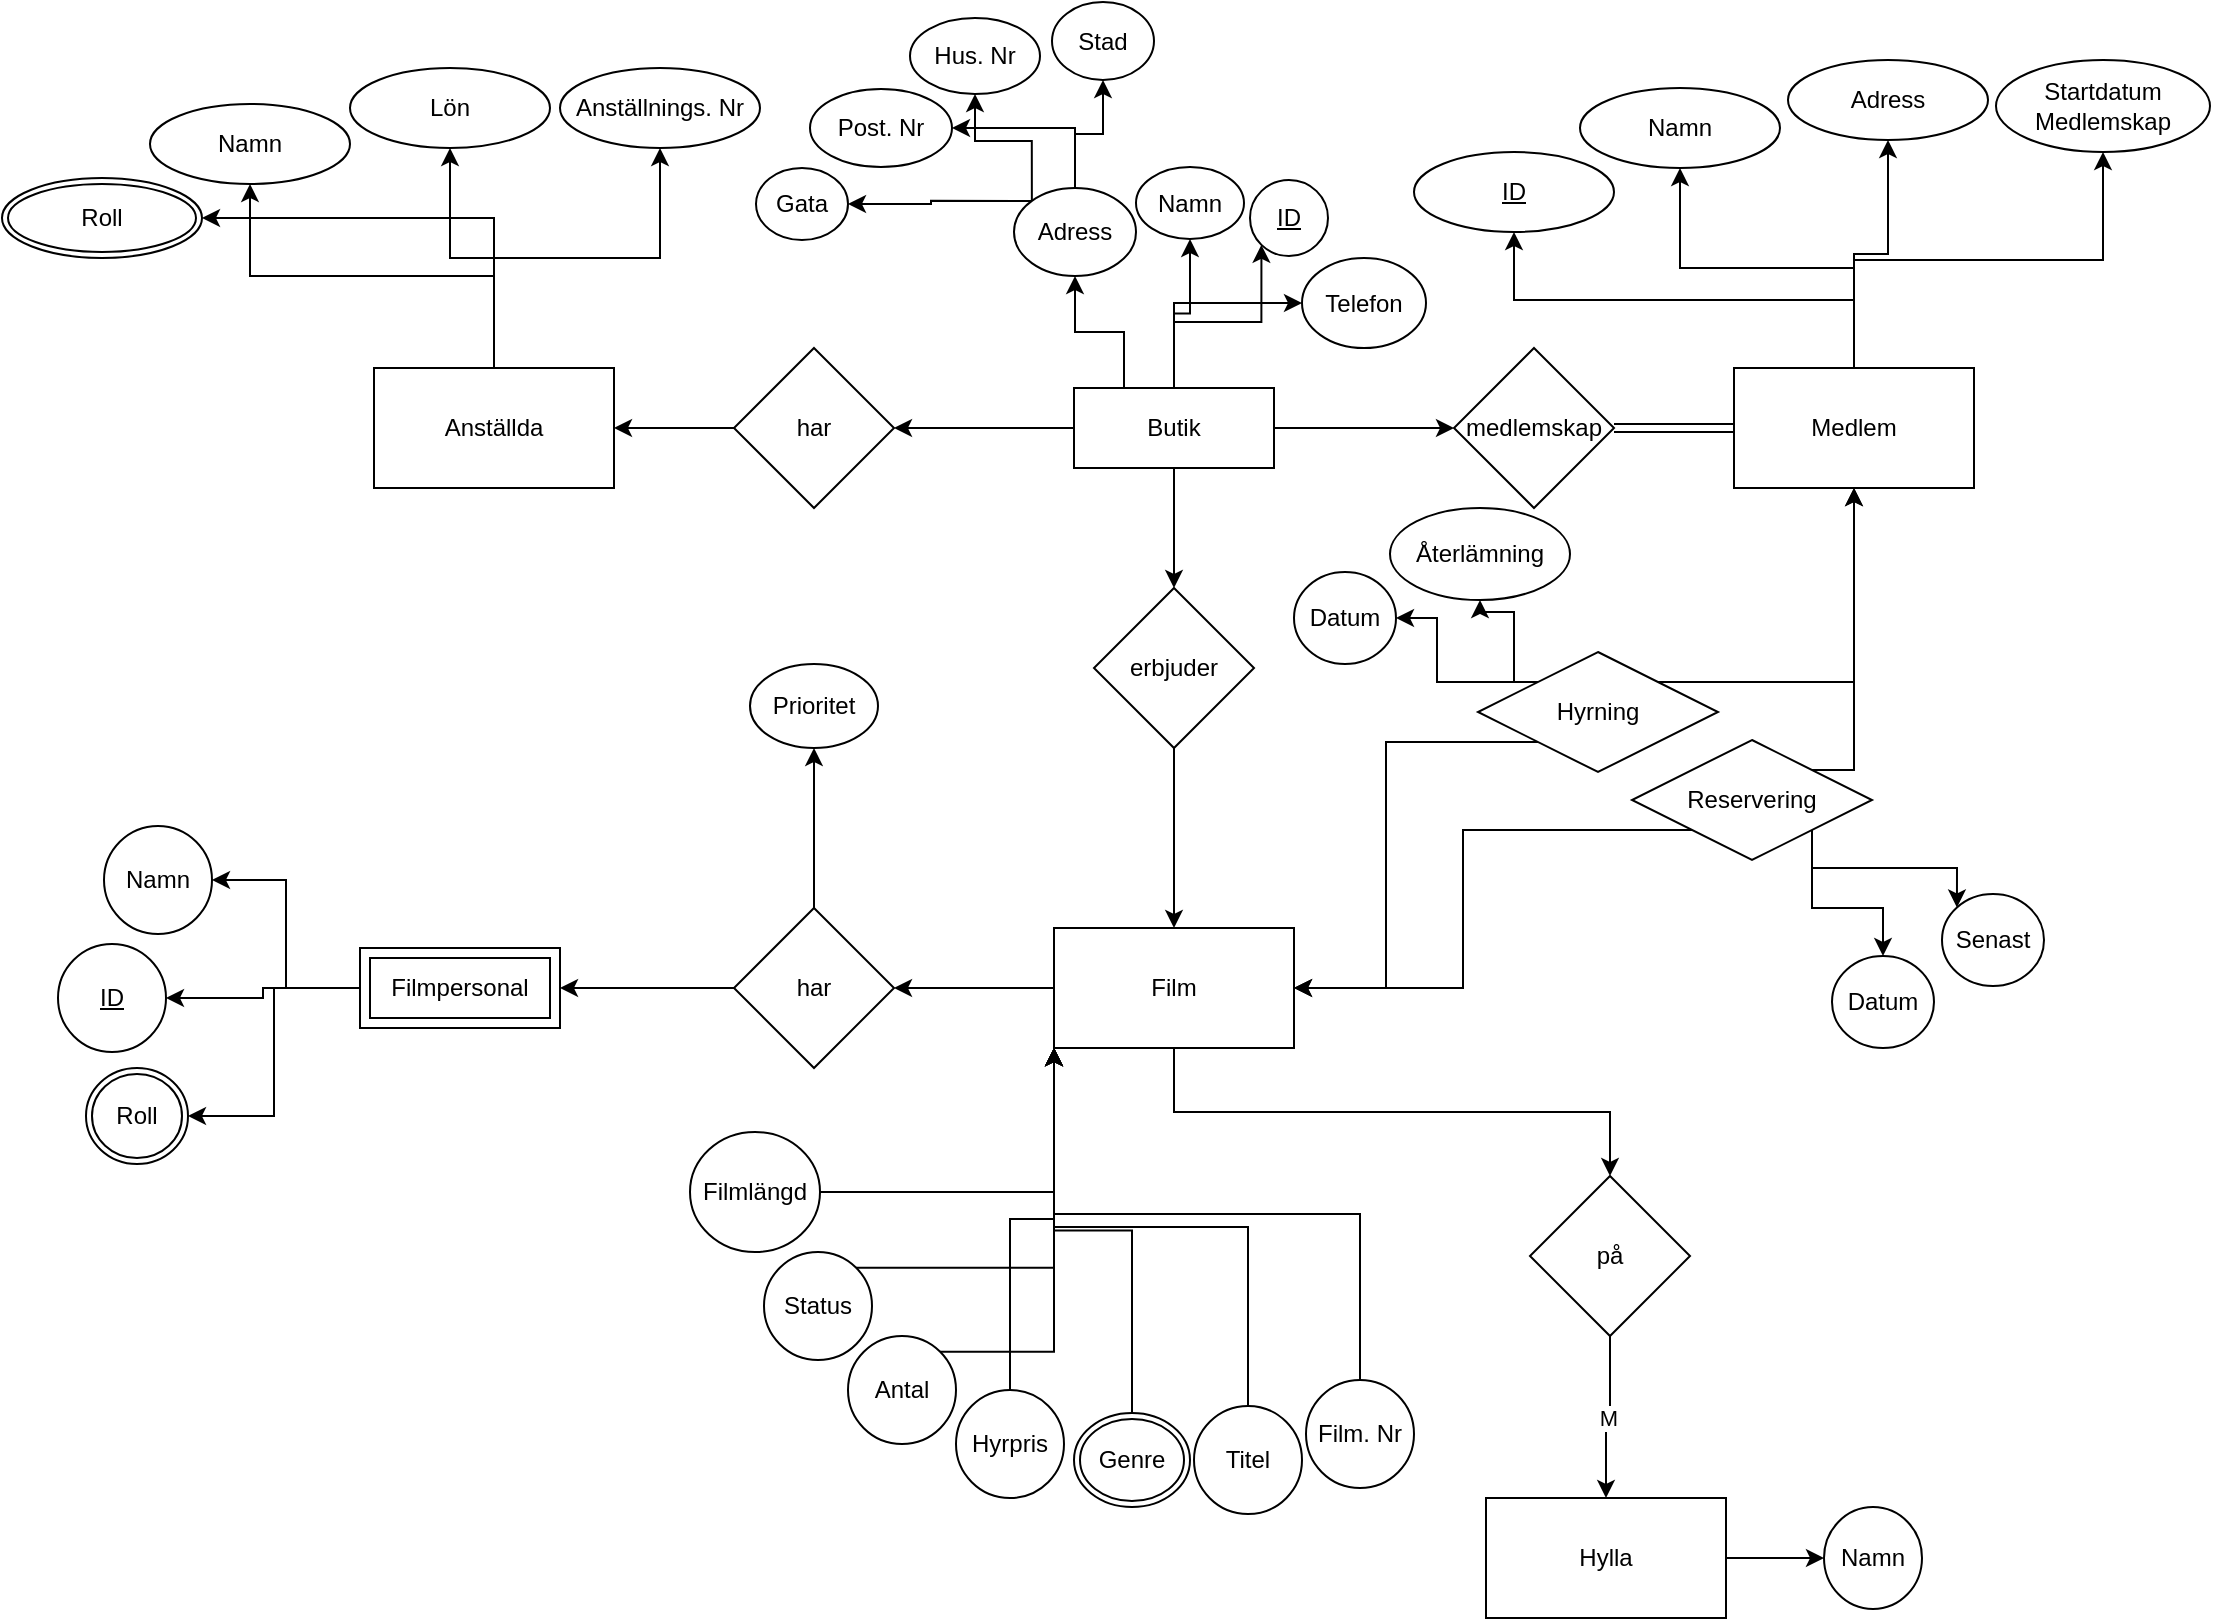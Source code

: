 <mxfile version="24.7.13">
  <diagram name="Page-1" id="VY43RfDWQqQzOh5i8nwG">
    <mxGraphModel dx="1687" dy="3247" grid="0" gridSize="10" guides="1" tooltips="1" connect="1" arrows="1" fold="1" page="1" pageScale="1" pageWidth="1654" pageHeight="2336" math="0" shadow="0">
      <root>
        <mxCell id="0" />
        <mxCell id="1" parent="0" />
        <mxCell id="sKR4lGurP6SKgYdF-C8X-225" value="" style="edgeStyle=orthogonalEdgeStyle;rounded=0;orthogonalLoop=1;jettySize=auto;html=1;" edge="1" parent="1" source="sKR4lGurP6SKgYdF-C8X-223" target="sKR4lGurP6SKgYdF-C8X-224">
          <mxGeometry relative="1" as="geometry" />
        </mxCell>
        <mxCell id="sKR4lGurP6SKgYdF-C8X-229" value="" style="edgeStyle=orthogonalEdgeStyle;rounded=0;orthogonalLoop=1;jettySize=auto;html=1;" edge="1" parent="1" source="sKR4lGurP6SKgYdF-C8X-223" target="sKR4lGurP6SKgYdF-C8X-228">
          <mxGeometry relative="1" as="geometry" />
        </mxCell>
        <mxCell id="sKR4lGurP6SKgYdF-C8X-266" style="edgeStyle=orthogonalEdgeStyle;rounded=0;orthogonalLoop=1;jettySize=auto;html=1;exitX=0.25;exitY=0;exitDx=0;exitDy=0;entryX=0.5;entryY=1;entryDx=0;entryDy=0;" edge="1" parent="1" source="sKR4lGurP6SKgYdF-C8X-223" target="sKR4lGurP6SKgYdF-C8X-260">
          <mxGeometry relative="1" as="geometry" />
        </mxCell>
        <mxCell id="sKR4lGurP6SKgYdF-C8X-273" style="edgeStyle=orthogonalEdgeStyle;rounded=0;orthogonalLoop=1;jettySize=auto;html=1;exitX=0.5;exitY=0;exitDx=0;exitDy=0;entryX=0.5;entryY=1;entryDx=0;entryDy=0;" edge="1" parent="1" source="sKR4lGurP6SKgYdF-C8X-223" target="sKR4lGurP6SKgYdF-C8X-269">
          <mxGeometry relative="1" as="geometry" />
        </mxCell>
        <mxCell id="sKR4lGurP6SKgYdF-C8X-274" style="edgeStyle=orthogonalEdgeStyle;rounded=0;orthogonalLoop=1;jettySize=auto;html=1;exitX=0.5;exitY=0;exitDx=0;exitDy=0;entryX=0;entryY=1;entryDx=0;entryDy=0;" edge="1" parent="1" source="sKR4lGurP6SKgYdF-C8X-223" target="sKR4lGurP6SKgYdF-C8X-270">
          <mxGeometry relative="1" as="geometry" />
        </mxCell>
        <mxCell id="sKR4lGurP6SKgYdF-C8X-275" style="edgeStyle=orthogonalEdgeStyle;rounded=0;orthogonalLoop=1;jettySize=auto;html=1;exitX=0.5;exitY=0;exitDx=0;exitDy=0;entryX=0;entryY=0.5;entryDx=0;entryDy=0;" edge="1" parent="1" source="sKR4lGurP6SKgYdF-C8X-223" target="sKR4lGurP6SKgYdF-C8X-272">
          <mxGeometry relative="1" as="geometry" />
        </mxCell>
        <mxCell id="sKR4lGurP6SKgYdF-C8X-277" value="" style="edgeStyle=orthogonalEdgeStyle;rounded=0;orthogonalLoop=1;jettySize=auto;html=1;" edge="1" parent="1" source="sKR4lGurP6SKgYdF-C8X-223" target="sKR4lGurP6SKgYdF-C8X-276">
          <mxGeometry relative="1" as="geometry" />
        </mxCell>
        <mxCell id="sKR4lGurP6SKgYdF-C8X-223" value="Butik" style="whiteSpace=wrap;html=1;align=center;" vertex="1" parent="1">
          <mxGeometry x="777" y="169" width="100" height="40" as="geometry" />
        </mxCell>
        <mxCell id="sKR4lGurP6SKgYdF-C8X-227" value="" style="edgeStyle=orthogonalEdgeStyle;rounded=0;orthogonalLoop=1;jettySize=auto;html=1;" edge="1" parent="1" source="sKR4lGurP6SKgYdF-C8X-224" target="sKR4lGurP6SKgYdF-C8X-226">
          <mxGeometry relative="1" as="geometry" />
        </mxCell>
        <mxCell id="sKR4lGurP6SKgYdF-C8X-224" value="har" style="rhombus;whiteSpace=wrap;html=1;" vertex="1" parent="1">
          <mxGeometry x="607" y="149" width="80" height="80" as="geometry" />
        </mxCell>
        <mxCell id="sKR4lGurP6SKgYdF-C8X-244" style="edgeStyle=orthogonalEdgeStyle;rounded=0;orthogonalLoop=1;jettySize=auto;html=1;exitX=0.5;exitY=0;exitDx=0;exitDy=0;entryX=1;entryY=0.5;entryDx=0;entryDy=0;" edge="1" parent="1" source="sKR4lGurP6SKgYdF-C8X-226" target="sKR4lGurP6SKgYdF-C8X-241">
          <mxGeometry relative="1" as="geometry" />
        </mxCell>
        <mxCell id="sKR4lGurP6SKgYdF-C8X-245" style="edgeStyle=orthogonalEdgeStyle;rounded=0;orthogonalLoop=1;jettySize=auto;html=1;exitX=0.5;exitY=0;exitDx=0;exitDy=0;entryX=0.5;entryY=1;entryDx=0;entryDy=0;" edge="1" parent="1" source="sKR4lGurP6SKgYdF-C8X-226" target="sKR4lGurP6SKgYdF-C8X-238">
          <mxGeometry relative="1" as="geometry" />
        </mxCell>
        <mxCell id="sKR4lGurP6SKgYdF-C8X-246" style="edgeStyle=orthogonalEdgeStyle;rounded=0;orthogonalLoop=1;jettySize=auto;html=1;exitX=0.5;exitY=0;exitDx=0;exitDy=0;entryX=0.5;entryY=1;entryDx=0;entryDy=0;" edge="1" parent="1" source="sKR4lGurP6SKgYdF-C8X-226" target="sKR4lGurP6SKgYdF-C8X-239">
          <mxGeometry relative="1" as="geometry" />
        </mxCell>
        <mxCell id="sKR4lGurP6SKgYdF-C8X-247" style="edgeStyle=orthogonalEdgeStyle;rounded=0;orthogonalLoop=1;jettySize=auto;html=1;exitX=0.5;exitY=0;exitDx=0;exitDy=0;entryX=0.5;entryY=1;entryDx=0;entryDy=0;" edge="1" parent="1" source="sKR4lGurP6SKgYdF-C8X-226" target="sKR4lGurP6SKgYdF-C8X-240">
          <mxGeometry relative="1" as="geometry" />
        </mxCell>
        <mxCell id="sKR4lGurP6SKgYdF-C8X-226" value="Anställda" style="whiteSpace=wrap;html=1;" vertex="1" parent="1">
          <mxGeometry x="427" y="159" width="120" height="60" as="geometry" />
        </mxCell>
        <mxCell id="sKR4lGurP6SKgYdF-C8X-231" value="" style="edgeStyle=orthogonalEdgeStyle;rounded=0;orthogonalLoop=1;jettySize=auto;html=1;shape=link;" edge="1" parent="1" source="sKR4lGurP6SKgYdF-C8X-228" target="sKR4lGurP6SKgYdF-C8X-230">
          <mxGeometry relative="1" as="geometry" />
        </mxCell>
        <mxCell id="sKR4lGurP6SKgYdF-C8X-228" value="medlemskap" style="rhombus;whiteSpace=wrap;html=1;" vertex="1" parent="1">
          <mxGeometry x="967" y="149" width="80" height="80" as="geometry" />
        </mxCell>
        <mxCell id="sKR4lGurP6SKgYdF-C8X-252" style="edgeStyle=orthogonalEdgeStyle;rounded=0;orthogonalLoop=1;jettySize=auto;html=1;exitX=0.5;exitY=0;exitDx=0;exitDy=0;" edge="1" parent="1" source="sKR4lGurP6SKgYdF-C8X-230" target="sKR4lGurP6SKgYdF-C8X-251">
          <mxGeometry relative="1" as="geometry" />
        </mxCell>
        <mxCell id="sKR4lGurP6SKgYdF-C8X-253" style="edgeStyle=orthogonalEdgeStyle;rounded=0;orthogonalLoop=1;jettySize=auto;html=1;exitX=0.5;exitY=0;exitDx=0;exitDy=0;entryX=0.5;entryY=1;entryDx=0;entryDy=0;" edge="1" parent="1" source="sKR4lGurP6SKgYdF-C8X-230" target="sKR4lGurP6SKgYdF-C8X-248">
          <mxGeometry relative="1" as="geometry" />
        </mxCell>
        <mxCell id="sKR4lGurP6SKgYdF-C8X-254" style="edgeStyle=orthogonalEdgeStyle;rounded=0;orthogonalLoop=1;jettySize=auto;html=1;exitX=0.5;exitY=0;exitDx=0;exitDy=0;entryX=0.5;entryY=1;entryDx=0;entryDy=0;" edge="1" parent="1" source="sKR4lGurP6SKgYdF-C8X-230" target="sKR4lGurP6SKgYdF-C8X-249">
          <mxGeometry relative="1" as="geometry" />
        </mxCell>
        <mxCell id="sKR4lGurP6SKgYdF-C8X-255" style="edgeStyle=orthogonalEdgeStyle;rounded=0;orthogonalLoop=1;jettySize=auto;html=1;exitX=0.5;exitY=0;exitDx=0;exitDy=0;entryX=0.5;entryY=1;entryDx=0;entryDy=0;" edge="1" parent="1" source="sKR4lGurP6SKgYdF-C8X-230" target="sKR4lGurP6SKgYdF-C8X-250">
          <mxGeometry relative="1" as="geometry" />
        </mxCell>
        <mxCell id="sKR4lGurP6SKgYdF-C8X-230" value="Medlem" style="whiteSpace=wrap;html=1;" vertex="1" parent="1">
          <mxGeometry x="1107" y="159" width="120" height="60" as="geometry" />
        </mxCell>
        <mxCell id="sKR4lGurP6SKgYdF-C8X-238" value="Namn" style="ellipse;whiteSpace=wrap;html=1;align=center;" vertex="1" parent="1">
          <mxGeometry x="315" y="27" width="100" height="40" as="geometry" />
        </mxCell>
        <mxCell id="sKR4lGurP6SKgYdF-C8X-239" value="Lön" style="ellipse;whiteSpace=wrap;html=1;align=center;" vertex="1" parent="1">
          <mxGeometry x="415" y="9" width="100" height="40" as="geometry" />
        </mxCell>
        <mxCell id="sKR4lGurP6SKgYdF-C8X-240" value="Anställnings. Nr" style="ellipse;whiteSpace=wrap;html=1;align=center;" vertex="1" parent="1">
          <mxGeometry x="520" y="9" width="100" height="40" as="geometry" />
        </mxCell>
        <mxCell id="sKR4lGurP6SKgYdF-C8X-241" value="Roll" style="ellipse;shape=doubleEllipse;margin=3;whiteSpace=wrap;html=1;align=center;" vertex="1" parent="1">
          <mxGeometry x="241" y="64" width="100" height="40" as="geometry" />
        </mxCell>
        <mxCell id="sKR4lGurP6SKgYdF-C8X-248" value="Namn" style="ellipse;whiteSpace=wrap;html=1;align=center;" vertex="1" parent="1">
          <mxGeometry x="1030" y="19" width="100" height="40" as="geometry" />
        </mxCell>
        <mxCell id="sKR4lGurP6SKgYdF-C8X-249" value="Adress" style="ellipse;whiteSpace=wrap;html=1;align=center;" vertex="1" parent="1">
          <mxGeometry x="1134" y="5" width="100" height="40" as="geometry" />
        </mxCell>
        <mxCell id="sKR4lGurP6SKgYdF-C8X-250" value="&lt;div&gt;Startdatum&lt;/div&gt;&lt;div&gt;Medlemskap&lt;br&gt;&lt;/div&gt;" style="ellipse;whiteSpace=wrap;html=1;align=center;" vertex="1" parent="1">
          <mxGeometry x="1238" y="5" width="107" height="46" as="geometry" />
        </mxCell>
        <mxCell id="sKR4lGurP6SKgYdF-C8X-251" value="ID" style="ellipse;whiteSpace=wrap;html=1;align=center;fontStyle=4;" vertex="1" parent="1">
          <mxGeometry x="947" y="51" width="100" height="40" as="geometry" />
        </mxCell>
        <mxCell id="sKR4lGurP6SKgYdF-C8X-256" value="Gata" style="ellipse;whiteSpace=wrap;html=1;align=center;" vertex="1" parent="1">
          <mxGeometry x="618" y="59" width="46" height="36" as="geometry" />
        </mxCell>
        <mxCell id="sKR4lGurP6SKgYdF-C8X-257" value="Post. Nr" style="ellipse;whiteSpace=wrap;html=1;align=center;" vertex="1" parent="1">
          <mxGeometry x="645" y="19.5" width="71" height="39" as="geometry" />
        </mxCell>
        <mxCell id="sKR4lGurP6SKgYdF-C8X-258" value="Hus. Nr" style="ellipse;whiteSpace=wrap;html=1;align=center;" vertex="1" parent="1">
          <mxGeometry x="695" y="-16" width="65" height="38" as="geometry" />
        </mxCell>
        <mxCell id="sKR4lGurP6SKgYdF-C8X-259" value="Stad" style="ellipse;whiteSpace=wrap;html=1;align=center;" vertex="1" parent="1">
          <mxGeometry x="766" y="-24" width="51" height="39" as="geometry" />
        </mxCell>
        <mxCell id="sKR4lGurP6SKgYdF-C8X-261" style="edgeStyle=orthogonalEdgeStyle;rounded=0;orthogonalLoop=1;jettySize=auto;html=1;exitX=0;exitY=0;exitDx=0;exitDy=0;entryX=1;entryY=0.5;entryDx=0;entryDy=0;" edge="1" parent="1" source="sKR4lGurP6SKgYdF-C8X-260" target="sKR4lGurP6SKgYdF-C8X-256">
          <mxGeometry relative="1" as="geometry" />
        </mxCell>
        <mxCell id="sKR4lGurP6SKgYdF-C8X-263" style="edgeStyle=orthogonalEdgeStyle;rounded=0;orthogonalLoop=1;jettySize=auto;html=1;exitX=0;exitY=0;exitDx=0;exitDy=0;entryX=0.5;entryY=1;entryDx=0;entryDy=0;" edge="1" parent="1" source="sKR4lGurP6SKgYdF-C8X-260" target="sKR4lGurP6SKgYdF-C8X-258">
          <mxGeometry relative="1" as="geometry" />
        </mxCell>
        <mxCell id="sKR4lGurP6SKgYdF-C8X-264" style="edgeStyle=orthogonalEdgeStyle;rounded=0;orthogonalLoop=1;jettySize=auto;html=1;exitX=0.5;exitY=0;exitDx=0;exitDy=0;entryX=0.5;entryY=1;entryDx=0;entryDy=0;" edge="1" parent="1" source="sKR4lGurP6SKgYdF-C8X-260" target="sKR4lGurP6SKgYdF-C8X-259">
          <mxGeometry relative="1" as="geometry" />
        </mxCell>
        <mxCell id="sKR4lGurP6SKgYdF-C8X-265" style="edgeStyle=orthogonalEdgeStyle;rounded=0;orthogonalLoop=1;jettySize=auto;html=1;exitX=0.5;exitY=0;exitDx=0;exitDy=0;entryX=1;entryY=0.5;entryDx=0;entryDy=0;" edge="1" parent="1" source="sKR4lGurP6SKgYdF-C8X-260" target="sKR4lGurP6SKgYdF-C8X-257">
          <mxGeometry relative="1" as="geometry" />
        </mxCell>
        <mxCell id="sKR4lGurP6SKgYdF-C8X-260" value="Adress" style="ellipse;whiteSpace=wrap;html=1;align=center;" vertex="1" parent="1">
          <mxGeometry x="747" y="69" width="61" height="44" as="geometry" />
        </mxCell>
        <mxCell id="sKR4lGurP6SKgYdF-C8X-269" value="Namn" style="ellipse;whiteSpace=wrap;html=1;align=center;" vertex="1" parent="1">
          <mxGeometry x="808" y="58.5" width="54" height="36" as="geometry" />
        </mxCell>
        <mxCell id="sKR4lGurP6SKgYdF-C8X-270" value="&lt;u&gt;ID&lt;/u&gt;" style="ellipse;whiteSpace=wrap;html=1;align=center;" vertex="1" parent="1">
          <mxGeometry x="865" y="65" width="39" height="38" as="geometry" />
        </mxCell>
        <mxCell id="sKR4lGurP6SKgYdF-C8X-272" value="Telefon" style="ellipse;whiteSpace=wrap;html=1;align=center;" vertex="1" parent="1">
          <mxGeometry x="891" y="104" width="62" height="45" as="geometry" />
        </mxCell>
        <mxCell id="sKR4lGurP6SKgYdF-C8X-279" value="" style="edgeStyle=orthogonalEdgeStyle;rounded=0;orthogonalLoop=1;jettySize=auto;html=1;" edge="1" parent="1" source="sKR4lGurP6SKgYdF-C8X-276" target="sKR4lGurP6SKgYdF-C8X-278">
          <mxGeometry relative="1" as="geometry" />
        </mxCell>
        <mxCell id="sKR4lGurP6SKgYdF-C8X-276" value="erbjuder" style="rhombus;whiteSpace=wrap;html=1;" vertex="1" parent="1">
          <mxGeometry x="787" y="269" width="80" height="80" as="geometry" />
        </mxCell>
        <mxCell id="sKR4lGurP6SKgYdF-C8X-281" value="" style="edgeStyle=orthogonalEdgeStyle;rounded=0;orthogonalLoop=1;jettySize=auto;html=1;" edge="1" parent="1" source="sKR4lGurP6SKgYdF-C8X-278" target="sKR4lGurP6SKgYdF-C8X-280">
          <mxGeometry relative="1" as="geometry" />
        </mxCell>
        <mxCell id="sKR4lGurP6SKgYdF-C8X-329" style="edgeStyle=orthogonalEdgeStyle;rounded=0;orthogonalLoop=1;jettySize=auto;html=1;exitX=0.5;exitY=1;exitDx=0;exitDy=0;" edge="1" parent="1" source="sKR4lGurP6SKgYdF-C8X-278" target="sKR4lGurP6SKgYdF-C8X-293">
          <mxGeometry relative="1" as="geometry" />
        </mxCell>
        <mxCell id="sKR4lGurP6SKgYdF-C8X-278" value="Film" style="whiteSpace=wrap;html=1;" vertex="1" parent="1">
          <mxGeometry x="767" y="439" width="120" height="60" as="geometry" />
        </mxCell>
        <mxCell id="sKR4lGurP6SKgYdF-C8X-285" value="" style="edgeStyle=orthogonalEdgeStyle;rounded=0;orthogonalLoop=1;jettySize=auto;html=1;" edge="1" parent="1" source="sKR4lGurP6SKgYdF-C8X-280" target="sKR4lGurP6SKgYdF-C8X-284">
          <mxGeometry relative="1" as="geometry" />
        </mxCell>
        <mxCell id="sKR4lGurP6SKgYdF-C8X-352" style="edgeStyle=orthogonalEdgeStyle;rounded=0;orthogonalLoop=1;jettySize=auto;html=1;exitX=0;exitY=0.5;exitDx=0;exitDy=0;entryX=1;entryY=0.5;entryDx=0;entryDy=0;" edge="1" parent="1" source="sKR4lGurP6SKgYdF-C8X-280" target="sKR4lGurP6SKgYdF-C8X-351">
          <mxGeometry relative="1" as="geometry" />
        </mxCell>
        <mxCell id="sKR4lGurP6SKgYdF-C8X-280" value="har" style="rhombus;whiteSpace=wrap;html=1;" vertex="1" parent="1">
          <mxGeometry x="607" y="429" width="80" height="80" as="geometry" />
        </mxCell>
        <mxCell id="sKR4lGurP6SKgYdF-C8X-284" value="Prioritet" style="ellipse;whiteSpace=wrap;html=1;" vertex="1" parent="1">
          <mxGeometry x="615" y="307" width="64" height="42" as="geometry" />
        </mxCell>
        <mxCell id="sKR4lGurP6SKgYdF-C8X-286" value="Namn" style="ellipse;whiteSpace=wrap;html=1;" vertex="1" parent="1">
          <mxGeometry x="292" y="388" width="54" height="54" as="geometry" />
        </mxCell>
        <mxCell id="sKR4lGurP6SKgYdF-C8X-288" value="&lt;u&gt;ID&lt;/u&gt;" style="ellipse;whiteSpace=wrap;html=1;" vertex="1" parent="1">
          <mxGeometry x="269" y="447" width="54" height="54" as="geometry" />
        </mxCell>
        <mxCell id="sKR4lGurP6SKgYdF-C8X-290" value="Roll" style="ellipse;shape=doubleEllipse;margin=3;whiteSpace=wrap;html=1;align=center;" vertex="1" parent="1">
          <mxGeometry x="283" y="509" width="51" height="48" as="geometry" />
        </mxCell>
        <mxCell id="sKR4lGurP6SKgYdF-C8X-296" value="M" style="edgeStyle=orthogonalEdgeStyle;rounded=0;orthogonalLoop=1;jettySize=auto;html=1;" edge="1" parent="1" source="sKR4lGurP6SKgYdF-C8X-293" target="sKR4lGurP6SKgYdF-C8X-295">
          <mxGeometry relative="1" as="geometry" />
        </mxCell>
        <mxCell id="sKR4lGurP6SKgYdF-C8X-293" value="på" style="rhombus;whiteSpace=wrap;html=1;" vertex="1" parent="1">
          <mxGeometry x="1005" y="563" width="80" height="80" as="geometry" />
        </mxCell>
        <mxCell id="sKR4lGurP6SKgYdF-C8X-298" value="" style="edgeStyle=orthogonalEdgeStyle;rounded=0;orthogonalLoop=1;jettySize=auto;html=1;" edge="1" parent="1" source="sKR4lGurP6SKgYdF-C8X-295" target="sKR4lGurP6SKgYdF-C8X-297">
          <mxGeometry relative="1" as="geometry" />
        </mxCell>
        <mxCell id="sKR4lGurP6SKgYdF-C8X-295" value="Hylla" style="whiteSpace=wrap;html=1;" vertex="1" parent="1">
          <mxGeometry x="983" y="724" width="120" height="60" as="geometry" />
        </mxCell>
        <mxCell id="sKR4lGurP6SKgYdF-C8X-297" value="Namn" style="ellipse;whiteSpace=wrap;html=1;" vertex="1" parent="1">
          <mxGeometry x="1152" y="728.5" width="49" height="51" as="geometry" />
        </mxCell>
        <mxCell id="sKR4lGurP6SKgYdF-C8X-339" style="edgeStyle=orthogonalEdgeStyle;rounded=0;orthogonalLoop=1;jettySize=auto;html=1;exitX=0.5;exitY=0;exitDx=0;exitDy=0;entryX=0;entryY=1;entryDx=0;entryDy=0;" edge="1" parent="1" source="sKR4lGurP6SKgYdF-C8X-299" target="sKR4lGurP6SKgYdF-C8X-278">
          <mxGeometry relative="1" as="geometry" />
        </mxCell>
        <mxCell id="sKR4lGurP6SKgYdF-C8X-299" value="Film. Nr" style="ellipse;whiteSpace=wrap;html=1;" vertex="1" parent="1">
          <mxGeometry x="893" y="665" width="54" height="54" as="geometry" />
        </mxCell>
        <mxCell id="sKR4lGurP6SKgYdF-C8X-332" style="edgeStyle=orthogonalEdgeStyle;rounded=0;orthogonalLoop=1;jettySize=auto;html=1;exitX=1;exitY=0.5;exitDx=0;exitDy=0;entryX=0;entryY=1;entryDx=0;entryDy=0;" edge="1" parent="1" source="sKR4lGurP6SKgYdF-C8X-300" target="sKR4lGurP6SKgYdF-C8X-278">
          <mxGeometry relative="1" as="geometry" />
        </mxCell>
        <mxCell id="sKR4lGurP6SKgYdF-C8X-300" value="Filmlängd" style="ellipse;whiteSpace=wrap;html=1;" vertex="1" parent="1">
          <mxGeometry x="585" y="541" width="65" height="60" as="geometry" />
        </mxCell>
        <mxCell id="sKR4lGurP6SKgYdF-C8X-337" style="edgeStyle=orthogonalEdgeStyle;rounded=0;orthogonalLoop=1;jettySize=auto;html=1;exitX=0.5;exitY=0;exitDx=0;exitDy=0;entryX=0;entryY=1;entryDx=0;entryDy=0;" edge="1" parent="1" source="sKR4lGurP6SKgYdF-C8X-301" target="sKR4lGurP6SKgYdF-C8X-278">
          <mxGeometry relative="1" as="geometry" />
        </mxCell>
        <mxCell id="sKR4lGurP6SKgYdF-C8X-301" value="Titel" style="ellipse;whiteSpace=wrap;html=1;" vertex="1" parent="1">
          <mxGeometry x="837" y="678" width="54" height="54" as="geometry" />
        </mxCell>
        <mxCell id="sKR4lGurP6SKgYdF-C8X-333" style="edgeStyle=orthogonalEdgeStyle;rounded=0;orthogonalLoop=1;jettySize=auto;html=1;exitX=1;exitY=0;exitDx=0;exitDy=0;entryX=0;entryY=1;entryDx=0;entryDy=0;" edge="1" parent="1" source="sKR4lGurP6SKgYdF-C8X-302" target="sKR4lGurP6SKgYdF-C8X-278">
          <mxGeometry relative="1" as="geometry" />
        </mxCell>
        <mxCell id="sKR4lGurP6SKgYdF-C8X-302" value="Status" style="ellipse;whiteSpace=wrap;html=1;" vertex="1" parent="1">
          <mxGeometry x="622" y="601" width="54" height="54" as="geometry" />
        </mxCell>
        <mxCell id="sKR4lGurP6SKgYdF-C8X-334" style="edgeStyle=orthogonalEdgeStyle;rounded=0;orthogonalLoop=1;jettySize=auto;html=1;exitX=1;exitY=0;exitDx=0;exitDy=0;entryX=0;entryY=1;entryDx=0;entryDy=0;" edge="1" parent="1" source="sKR4lGurP6SKgYdF-C8X-303" target="sKR4lGurP6SKgYdF-C8X-278">
          <mxGeometry relative="1" as="geometry" />
        </mxCell>
        <mxCell id="sKR4lGurP6SKgYdF-C8X-303" value="Antal" style="ellipse;whiteSpace=wrap;html=1;" vertex="1" parent="1">
          <mxGeometry x="664" y="643" width="54" height="54" as="geometry" />
        </mxCell>
        <mxCell id="sKR4lGurP6SKgYdF-C8X-335" style="edgeStyle=orthogonalEdgeStyle;rounded=0;orthogonalLoop=1;jettySize=auto;html=1;exitX=0.5;exitY=0;exitDx=0;exitDy=0;entryX=0;entryY=1;entryDx=0;entryDy=0;" edge="1" parent="1" source="sKR4lGurP6SKgYdF-C8X-304" target="sKR4lGurP6SKgYdF-C8X-278">
          <mxGeometry relative="1" as="geometry" />
        </mxCell>
        <mxCell id="sKR4lGurP6SKgYdF-C8X-304" value="Hyrpris" style="ellipse;whiteSpace=wrap;html=1;" vertex="1" parent="1">
          <mxGeometry x="718" y="670" width="54" height="54" as="geometry" />
        </mxCell>
        <mxCell id="sKR4lGurP6SKgYdF-C8X-336" style="edgeStyle=orthogonalEdgeStyle;rounded=0;orthogonalLoop=1;jettySize=auto;html=1;exitX=0.5;exitY=0;exitDx=0;exitDy=0;entryX=0;entryY=1;entryDx=0;entryDy=0;" edge="1" parent="1" source="sKR4lGurP6SKgYdF-C8X-306" target="sKR4lGurP6SKgYdF-C8X-278">
          <mxGeometry relative="1" as="geometry" />
        </mxCell>
        <mxCell id="sKR4lGurP6SKgYdF-C8X-306" value="Genre" style="ellipse;shape=doubleEllipse;margin=3;whiteSpace=wrap;html=1;align=center;" vertex="1" parent="1">
          <mxGeometry x="777" y="681.5" width="58" height="47" as="geometry" />
        </mxCell>
        <mxCell id="sKR4lGurP6SKgYdF-C8X-326" style="edgeStyle=orthogonalEdgeStyle;rounded=0;orthogonalLoop=1;jettySize=auto;html=1;exitX=1;exitY=0;exitDx=0;exitDy=0;entryX=0.5;entryY=1;entryDx=0;entryDy=0;" edge="1" parent="1" source="sKR4lGurP6SKgYdF-C8X-322" target="sKR4lGurP6SKgYdF-C8X-230">
          <mxGeometry relative="1" as="geometry" />
        </mxCell>
        <mxCell id="sKR4lGurP6SKgYdF-C8X-327" style="edgeStyle=orthogonalEdgeStyle;rounded=0;orthogonalLoop=1;jettySize=auto;html=1;exitX=0;exitY=1;exitDx=0;exitDy=0;entryX=1;entryY=0.5;entryDx=0;entryDy=0;" edge="1" parent="1" source="sKR4lGurP6SKgYdF-C8X-322" target="sKR4lGurP6SKgYdF-C8X-278">
          <mxGeometry relative="1" as="geometry" />
        </mxCell>
        <mxCell id="sKR4lGurP6SKgYdF-C8X-349" style="edgeStyle=orthogonalEdgeStyle;rounded=0;orthogonalLoop=1;jettySize=auto;html=1;exitX=0;exitY=0;exitDx=0;exitDy=0;entryX=1;entryY=0.5;entryDx=0;entryDy=0;" edge="1" parent="1" source="sKR4lGurP6SKgYdF-C8X-322" target="sKR4lGurP6SKgYdF-C8X-340">
          <mxGeometry relative="1" as="geometry" />
        </mxCell>
        <mxCell id="sKR4lGurP6SKgYdF-C8X-350" style="edgeStyle=orthogonalEdgeStyle;rounded=0;orthogonalLoop=1;jettySize=auto;html=1;exitX=0;exitY=0;exitDx=0;exitDy=0;entryX=0.5;entryY=1;entryDx=0;entryDy=0;" edge="1" parent="1" source="sKR4lGurP6SKgYdF-C8X-322" target="sKR4lGurP6SKgYdF-C8X-341">
          <mxGeometry relative="1" as="geometry">
            <Array as="points">
              <mxPoint x="997" y="316" />
              <mxPoint x="997" y="281" />
              <mxPoint x="980" y="281" />
            </Array>
          </mxGeometry>
        </mxCell>
        <mxCell id="sKR4lGurP6SKgYdF-C8X-322" value="&lt;div&gt;Hyrning&lt;/div&gt;" style="shape=rhombus;perimeter=rhombusPerimeter;whiteSpace=wrap;html=1;align=center;" vertex="1" parent="1">
          <mxGeometry x="979" y="301" width="120" height="60" as="geometry" />
        </mxCell>
        <mxCell id="sKR4lGurP6SKgYdF-C8X-325" style="edgeStyle=orthogonalEdgeStyle;rounded=0;orthogonalLoop=1;jettySize=auto;html=1;exitX=1;exitY=0;exitDx=0;exitDy=0;entryX=0.5;entryY=1;entryDx=0;entryDy=0;" edge="1" parent="1" source="sKR4lGurP6SKgYdF-C8X-323" target="sKR4lGurP6SKgYdF-C8X-230">
          <mxGeometry relative="1" as="geometry">
            <Array as="points">
              <mxPoint x="1167" y="360" />
            </Array>
          </mxGeometry>
        </mxCell>
        <mxCell id="sKR4lGurP6SKgYdF-C8X-328" style="edgeStyle=orthogonalEdgeStyle;rounded=0;orthogonalLoop=1;jettySize=auto;html=1;exitX=0;exitY=1;exitDx=0;exitDy=0;entryX=1;entryY=0.5;entryDx=0;entryDy=0;" edge="1" parent="1" source="sKR4lGurP6SKgYdF-C8X-323" target="sKR4lGurP6SKgYdF-C8X-278">
          <mxGeometry relative="1" as="geometry" />
        </mxCell>
        <mxCell id="sKR4lGurP6SKgYdF-C8X-345" style="edgeStyle=orthogonalEdgeStyle;rounded=0;orthogonalLoop=1;jettySize=auto;html=1;exitX=1;exitY=1;exitDx=0;exitDy=0;" edge="1" parent="1" source="sKR4lGurP6SKgYdF-C8X-323" target="sKR4lGurP6SKgYdF-C8X-344">
          <mxGeometry relative="1" as="geometry" />
        </mxCell>
        <mxCell id="sKR4lGurP6SKgYdF-C8X-348" style="edgeStyle=orthogonalEdgeStyle;rounded=0;orthogonalLoop=1;jettySize=auto;html=1;exitX=1;exitY=1;exitDx=0;exitDy=0;entryX=0;entryY=0;entryDx=0;entryDy=0;" edge="1" parent="1" source="sKR4lGurP6SKgYdF-C8X-323" target="sKR4lGurP6SKgYdF-C8X-346">
          <mxGeometry relative="1" as="geometry">
            <Array as="points">
              <mxPoint x="1146" y="409" />
              <mxPoint x="1219" y="409" />
            </Array>
          </mxGeometry>
        </mxCell>
        <mxCell id="sKR4lGurP6SKgYdF-C8X-323" value="Reservering" style="shape=rhombus;perimeter=rhombusPerimeter;whiteSpace=wrap;html=1;align=center;" vertex="1" parent="1">
          <mxGeometry x="1056" y="345" width="120" height="60" as="geometry" />
        </mxCell>
        <mxCell id="sKR4lGurP6SKgYdF-C8X-340" value="Datum" style="ellipse;whiteSpace=wrap;html=1;align=center;" vertex="1" parent="1">
          <mxGeometry x="887" y="261" width="51" height="46" as="geometry" />
        </mxCell>
        <mxCell id="sKR4lGurP6SKgYdF-C8X-341" value="Återlämning" style="ellipse;whiteSpace=wrap;html=1;align=center;" vertex="1" parent="1">
          <mxGeometry x="935" y="229" width="90" height="46" as="geometry" />
        </mxCell>
        <mxCell id="sKR4lGurP6SKgYdF-C8X-344" value="Datum" style="ellipse;whiteSpace=wrap;html=1;align=center;" vertex="1" parent="1">
          <mxGeometry x="1156" y="453" width="51" height="46" as="geometry" />
        </mxCell>
        <mxCell id="sKR4lGurP6SKgYdF-C8X-346" value="Senast" style="ellipse;whiteSpace=wrap;html=1;align=center;" vertex="1" parent="1">
          <mxGeometry x="1211" y="422" width="51" height="46" as="geometry" />
        </mxCell>
        <mxCell id="sKR4lGurP6SKgYdF-C8X-353" style="edgeStyle=orthogonalEdgeStyle;rounded=0;orthogonalLoop=1;jettySize=auto;html=1;exitX=0;exitY=0.5;exitDx=0;exitDy=0;entryX=1;entryY=0.5;entryDx=0;entryDy=0;" edge="1" parent="1" source="sKR4lGurP6SKgYdF-C8X-351" target="sKR4lGurP6SKgYdF-C8X-286">
          <mxGeometry relative="1" as="geometry" />
        </mxCell>
        <mxCell id="sKR4lGurP6SKgYdF-C8X-354" style="edgeStyle=orthogonalEdgeStyle;rounded=0;orthogonalLoop=1;jettySize=auto;html=1;exitX=0;exitY=0.5;exitDx=0;exitDy=0;entryX=1;entryY=0.5;entryDx=0;entryDy=0;" edge="1" parent="1" source="sKR4lGurP6SKgYdF-C8X-351" target="sKR4lGurP6SKgYdF-C8X-290">
          <mxGeometry relative="1" as="geometry" />
        </mxCell>
        <mxCell id="sKR4lGurP6SKgYdF-C8X-355" style="edgeStyle=orthogonalEdgeStyle;rounded=0;orthogonalLoop=1;jettySize=auto;html=1;exitX=0;exitY=0.5;exitDx=0;exitDy=0;entryX=1;entryY=0.5;entryDx=0;entryDy=0;" edge="1" parent="1" source="sKR4lGurP6SKgYdF-C8X-351" target="sKR4lGurP6SKgYdF-C8X-288">
          <mxGeometry relative="1" as="geometry" />
        </mxCell>
        <mxCell id="sKR4lGurP6SKgYdF-C8X-351" value="Filmpersonal" style="shape=ext;margin=3;double=1;whiteSpace=wrap;html=1;align=center;" vertex="1" parent="1">
          <mxGeometry x="420" y="449" width="100" height="40" as="geometry" />
        </mxCell>
      </root>
    </mxGraphModel>
  </diagram>
</mxfile>
